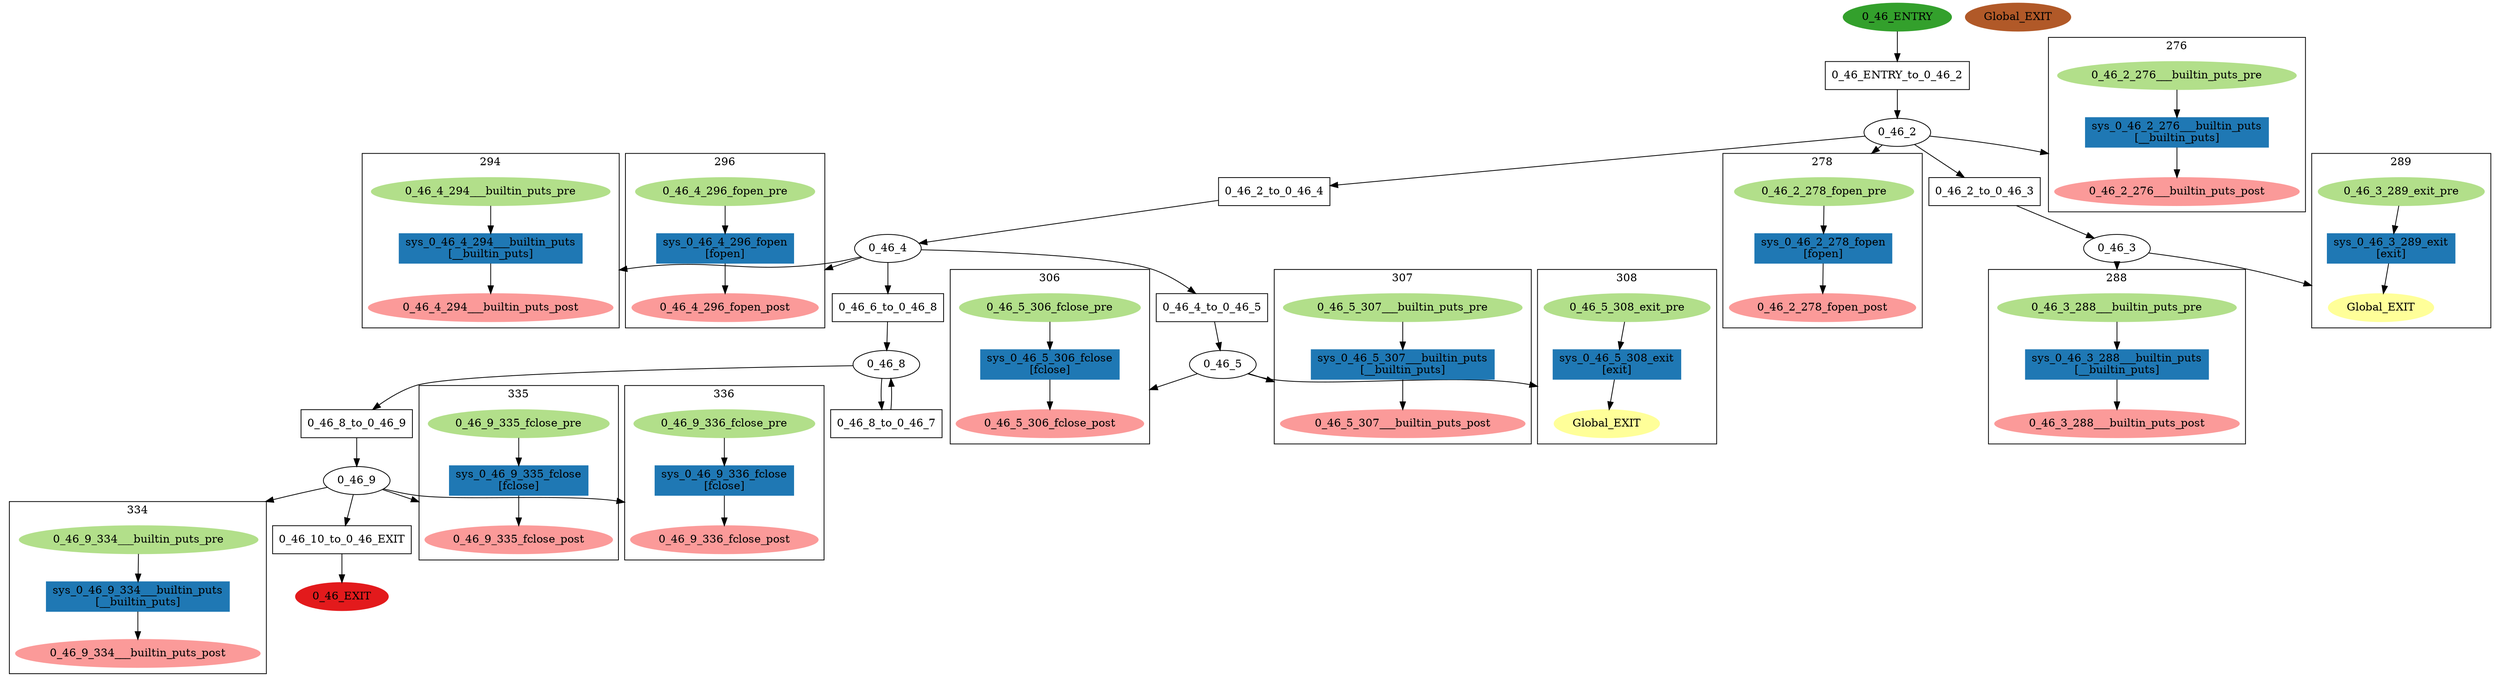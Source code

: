 digraph model { 
compound=true; 
node  [style="filled", colorscheme="paired12"];  "0_46_9" [shape=ellipse, style=""];
subgraph "cluster_0_46_9_334" { 
label="334"  "0_46_9_334___builtin_puts_pre" [shape=ellipse, style=""];
  "0_46_9_334___builtin_puts_post" [shape=ellipse, style=""];
  "sys_0_46_9_334___builtin_puts" [shape=box, style=""];
  "sys_0_46_9_334___builtin_puts" [color=2, style=filled];
  "sys_0_46_9_334___builtin_puts" [label="sys_0_46_9_334___builtin_puts\n[__builtin_puts]"];
  "0_46_9_334___builtin_puts_pre" -> "sys_0_46_9_334___builtin_puts" [label="", arrowhead="normal"];
  "sys_0_46_9_334___builtin_puts" -> "0_46_9_334___builtin_puts_post" [label="", arrowhead="normal"];
}
  "0_46_9" -> "0_46_9_334___builtin_puts_pre" [lhead="cluster_0_46_9_334"];
  "0_46_9_334___builtin_puts_pre" [color=3, style=filled];
  "0_46_9_334___builtin_puts_post" [color=5, style=filled];
subgraph "cluster_0_46_9_335" { 
label="335"  "0_46_9_335_fclose_post" [shape=ellipse, style=""];
  "0_46_9_335_fclose_pre" [shape=ellipse, style=""];
  "sys_0_46_9_335_fclose" [shape=box, style=""];
  "sys_0_46_9_335_fclose" [color=2, style=filled];
  "sys_0_46_9_335_fclose" [label="sys_0_46_9_335_fclose\n[fclose]"];
  "0_46_9_335_fclose_pre" -> "sys_0_46_9_335_fclose" [label="", arrowhead="normal"];
  "sys_0_46_9_335_fclose" -> "0_46_9_335_fclose_post" [label="", arrowhead="normal"];
}
  "0_46_9" -> "0_46_9_335_fclose_post" [lhead="cluster_0_46_9_335"];
  "0_46_9_335_fclose_pre" [color=3, style=filled];
  "0_46_9_335_fclose_post" [color=5, style=filled];
subgraph "cluster_0_46_9_336" { 
label="336"  "0_46_9_336_fclose_post" [shape=ellipse, style=""];
  "0_46_9_336_fclose_pre" [shape=ellipse, style=""];
  "sys_0_46_9_336_fclose" [shape=box, style=""];
  "sys_0_46_9_336_fclose" [color=2, style=filled];
  "sys_0_46_9_336_fclose" [label="sys_0_46_9_336_fclose\n[fclose]"];
  "0_46_9_336_fclose_pre" -> "sys_0_46_9_336_fclose" [label="", arrowhead="normal"];
  "sys_0_46_9_336_fclose" -> "0_46_9_336_fclose_post" [label="", arrowhead="normal"];
}
  "0_46_9" -> "0_46_9_336_fclose_post" [lhead="cluster_0_46_9_336"];
  "0_46_9_336_fclose_pre" [color=3, style=filled];
  "0_46_9_336_fclose_post" [color=5, style=filled];
  "0_46_8" [shape=ellipse, style=""];
  "0_46_3" [shape=ellipse, style=""];
subgraph "cluster_0_46_3_288" { 
label="288"  "0_46_3_288___builtin_puts_pre" [shape=ellipse, style=""];
  "0_46_3_288___builtin_puts_post" [shape=ellipse, style=""];
  "sys_0_46_3_288___builtin_puts" [shape=box, style=""];
  "sys_0_46_3_288___builtin_puts" [color=2, style=filled];
  "sys_0_46_3_288___builtin_puts" [label="sys_0_46_3_288___builtin_puts\n[__builtin_puts]"];
  "0_46_3_288___builtin_puts_pre" -> "sys_0_46_3_288___builtin_puts" [label="", arrowhead="normal"];
  "sys_0_46_3_288___builtin_puts" -> "0_46_3_288___builtin_puts_post" [label="", arrowhead="normal"];
}
  "0_46_3" -> "0_46_3_288___builtin_puts_pre" [lhead="cluster_0_46_3_288"];
  "0_46_3_288___builtin_puts_pre" [color=3, style=filled];
  "0_46_3_288___builtin_puts_post" [color=5, style=filled];
subgraph "cluster_0_46_3_289" { 
label="289"  "sys_0_46_3_289_exit_target_ref" [label="Global_EXIT", shape=ellipse, color=11, style=filled];
  "0_46_3_289_exit_pre" [shape=ellipse, style=""];
  "sys_0_46_3_289_exit" [shape=box, style=""];
  "sys_0_46_3_289_exit" [color=2, style=filled];
  "sys_0_46_3_289_exit" [label="sys_0_46_3_289_exit\n[exit]"];
  "sys_0_46_3_289_exit" -> "sys_0_46_3_289_exit_target_ref" [label="", arrowhead="normal"];
  "0_46_3_289_exit_pre" -> "sys_0_46_3_289_exit" [label="", arrowhead="normal"];
}
  "0_46_3" -> "sys_0_46_3_289_exit_target_ref" [lhead="cluster_0_46_3_289"];
  "0_46_3_289_exit_pre" [color=3, style=filled];
  "0_46_2" [shape=ellipse, style=""];
subgraph "cluster_0_46_2_276" { 
label="276"  "0_46_2_276___builtin_puts_post" [shape=ellipse, style=""];
  "0_46_2_276___builtin_puts_pre" [shape=ellipse, style=""];
  "sys_0_46_2_276___builtin_puts" [shape=box, style=""];
  "sys_0_46_2_276___builtin_puts" [color=2, style=filled];
  "sys_0_46_2_276___builtin_puts" [label="sys_0_46_2_276___builtin_puts\n[__builtin_puts]"];
  "sys_0_46_2_276___builtin_puts" -> "0_46_2_276___builtin_puts_post" [label="", arrowhead="normal"];
  "0_46_2_276___builtin_puts_pre" -> "sys_0_46_2_276___builtin_puts" [label="", arrowhead="normal"];
}
  "0_46_2" -> "0_46_2_276___builtin_puts_post" [lhead="cluster_0_46_2_276"];
  "0_46_2_276___builtin_puts_pre" [color=3, style=filled];
  "0_46_2_276___builtin_puts_post" [color=5, style=filled];
subgraph "cluster_0_46_2_278" { 
label="278"  "0_46_2_278_fopen_pre" [shape=ellipse, style=""];
  "0_46_2_278_fopen_post" [shape=ellipse, style=""];
  "sys_0_46_2_278_fopen" [shape=box, style=""];
  "sys_0_46_2_278_fopen" [color=2, style=filled];
  "sys_0_46_2_278_fopen" [label="sys_0_46_2_278_fopen\n[fopen]"];
  "sys_0_46_2_278_fopen" -> "0_46_2_278_fopen_post" [label="", arrowhead="normal"];
  "0_46_2_278_fopen_pre" -> "sys_0_46_2_278_fopen" [label="", arrowhead="normal"];
}
  "0_46_2" -> "0_46_2_278_fopen_pre" [lhead="cluster_0_46_2_278"];
  "0_46_2_278_fopen_pre" [color=3, style=filled];
  "0_46_2_278_fopen_post" [color=5, style=filled];
  "0_46_5" [shape=ellipse, style=""];
subgraph "cluster_0_46_5_306" { 
label="306"  "0_46_5_306_fclose_post" [shape=ellipse, style=""];
  "0_46_5_306_fclose_pre" [shape=ellipse, style=""];
  "sys_0_46_5_306_fclose" [shape=box, style=""];
  "sys_0_46_5_306_fclose" [color=2, style=filled];
  "sys_0_46_5_306_fclose" [label="sys_0_46_5_306_fclose\n[fclose]"];
  "sys_0_46_5_306_fclose" -> "0_46_5_306_fclose_post" [label="", arrowhead="normal"];
  "0_46_5_306_fclose_pre" -> "sys_0_46_5_306_fclose" [label="", arrowhead="normal"];
}
  "0_46_5" -> "0_46_5_306_fclose_post" [lhead="cluster_0_46_5_306"];
  "0_46_5_306_fclose_pre" [color=3, style=filled];
  "0_46_5_306_fclose_post" [color=5, style=filled];
subgraph "cluster_0_46_5_307" { 
label="307"  "0_46_5_307___builtin_puts_post" [shape=ellipse, style=""];
  "0_46_5_307___builtin_puts_pre" [shape=ellipse, style=""];
  "sys_0_46_5_307___builtin_puts" [shape=box, style=""];
  "sys_0_46_5_307___builtin_puts" [color=2, style=filled];
  "sys_0_46_5_307___builtin_puts" [label="sys_0_46_5_307___builtin_puts\n[__builtin_puts]"];
  "sys_0_46_5_307___builtin_puts" -> "0_46_5_307___builtin_puts_post" [label="", arrowhead="normal"];
  "0_46_5_307___builtin_puts_pre" -> "sys_0_46_5_307___builtin_puts" [label="", arrowhead="normal"];
}
  "0_46_5" -> "0_46_5_307___builtin_puts_post" [lhead="cluster_0_46_5_307"];
  "0_46_5_307___builtin_puts_pre" [color=3, style=filled];
  "0_46_5_307___builtin_puts_post" [color=5, style=filled];
subgraph "cluster_0_46_5_308" { 
label="308"  "sys_0_46_5_308_exit_target_ref" [label="Global_EXIT", shape=ellipse, color=11, style=filled];
  "0_46_5_308_exit_pre" [shape=ellipse, style=""];
  "sys_0_46_5_308_exit" [shape=box, style=""];
  "sys_0_46_5_308_exit" [color=2, style=filled];
  "sys_0_46_5_308_exit" [label="sys_0_46_5_308_exit\n[exit]"];
  "sys_0_46_5_308_exit" -> "sys_0_46_5_308_exit_target_ref" [label="", arrowhead="normal"];
  "0_46_5_308_exit_pre" -> "sys_0_46_5_308_exit" [label="", arrowhead="normal"];
}
  "0_46_5" -> "sys_0_46_5_308_exit_target_ref" [lhead="cluster_0_46_5_308"];
  "0_46_5_308_exit_pre" [color=3, style=filled];
  "0_46_4" [shape=ellipse, style=""];
subgraph "cluster_0_46_4_294" { 
label="294"  "0_46_4_294___builtin_puts_post" [shape=ellipse, style=""];
  "0_46_4_294___builtin_puts_pre" [shape=ellipse, style=""];
  "sys_0_46_4_294___builtin_puts" [shape=box, style=""];
  "sys_0_46_4_294___builtin_puts" [color=2, style=filled];
  "sys_0_46_4_294___builtin_puts" [label="sys_0_46_4_294___builtin_puts\n[__builtin_puts]"];
  "0_46_4_294___builtin_puts_pre" -> "sys_0_46_4_294___builtin_puts" [label="", arrowhead="normal"];
  "sys_0_46_4_294___builtin_puts" -> "0_46_4_294___builtin_puts_post" [label="", arrowhead="normal"];
}
  "0_46_4" -> "0_46_4_294___builtin_puts_post" [lhead="cluster_0_46_4_294"];
  "0_46_4_294___builtin_puts_pre" [color=3, style=filled];
  "0_46_4_294___builtin_puts_post" [color=5, style=filled];
subgraph "cluster_0_46_4_296" { 
label="296"  "0_46_4_296_fopen_post" [shape=ellipse, style=""];
  "0_46_4_296_fopen_pre" [shape=ellipse, style=""];
  "sys_0_46_4_296_fopen" [shape=box, style=""];
  "sys_0_46_4_296_fopen" [color=2, style=filled];
  "sys_0_46_4_296_fopen" [label="sys_0_46_4_296_fopen\n[fopen]"];
  "sys_0_46_4_296_fopen" -> "0_46_4_296_fopen_post" [label="", arrowhead="normal"];
  "0_46_4_296_fopen_pre" -> "sys_0_46_4_296_fopen" [label="", arrowhead="normal"];
}
  "0_46_4" -> "0_46_4_296_fopen_post" [lhead="cluster_0_46_4_296"];
  "0_46_4_296_fopen_pre" [color=3, style=filled];
  "0_46_4_296_fopen_post" [color=5, style=filled];
  "0_46_ENTRY" [shape=ellipse, color=4, style=filled];
  "0_46_EXIT" [shape=ellipse, color=6, style=filled];
  "Global_EXIT" [shape=ellipse, color=12, style=filled];
  "0_46_4_to_0_46_5" [shape=box, style=""];
  "0_46_4_to_0_46_5" [label="0_46_4_to_0_46_5\n"];
  "0_46_8_to_0_46_7" [shape=box, style=""];
  "0_46_8_to_0_46_7" [label="0_46_8_to_0_46_7\n"];
  "0_46_ENTRY_to_0_46_2" [shape=box, style=""];
  "0_46_ENTRY_to_0_46_2" [label="0_46_ENTRY_to_0_46_2\n"];
  "0_46_6_to_0_46_8" [shape=box, style=""];
  "0_46_6_to_0_46_8" [label="0_46_6_to_0_46_8\n"];
  "0_46_8_to_0_46_9" [shape=box, style=""];
  "0_46_8_to_0_46_9" [label="0_46_8_to_0_46_9\n"];
  "0_46_2_to_0_46_3" [shape=box, style=""];
  "0_46_2_to_0_46_3" [label="0_46_2_to_0_46_3\n"];
  "0_46_2_to_0_46_4" [shape=box, style=""];
  "0_46_2_to_0_46_4" [label="0_46_2_to_0_46_4\n"];
  "0_46_10_to_0_46_EXIT" [shape=box, style=""];
  "0_46_10_to_0_46_EXIT" [label="0_46_10_to_0_46_EXIT\n"];
  "0_46_ENTRY" -> "0_46_ENTRY_to_0_46_2" [label="", arrowhead="normal"];
  "0_46_2" -> "0_46_2_to_0_46_4" [label="", arrowhead="normal"];
  "0_46_9" -> "0_46_10_to_0_46_EXIT" [label="", arrowhead="normal"];
  "0_46_4_to_0_46_5" -> "0_46_5" [label="", arrowhead="normal"];
  "0_46_2_to_0_46_3" -> "0_46_3" [label="", arrowhead="normal"];
  "0_46_8_to_0_46_9" -> "0_46_9" [label="", arrowhead="normal"];
  "0_46_2" -> "0_46_2_to_0_46_3" [label="", arrowhead="normal"];
  "0_46_10_to_0_46_EXIT" -> "0_46_EXIT" [label="", arrowhead="normal"];
  "0_46_8" -> "0_46_8_to_0_46_7" [label="", arrowhead="normal"];
  "0_46_4" -> "0_46_4_to_0_46_5" [label="", arrowhead="normal"];
  "0_46_8_to_0_46_7" -> "0_46_8" [label="", arrowhead="normal"];
  "0_46_8" -> "0_46_8_to_0_46_9" [label="", arrowhead="normal"];
  "0_46_6_to_0_46_8" -> "0_46_8" [label="", arrowhead="normal"];
  "0_46_2_to_0_46_4" -> "0_46_4" [label="", arrowhead="normal"];
  "0_46_ENTRY_to_0_46_2" -> "0_46_2" [label="", arrowhead="normal"];
  "0_46_4" -> "0_46_6_to_0_46_8" [label="", arrowhead="normal"];
}
